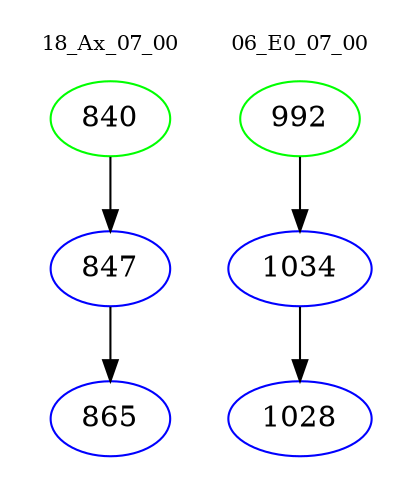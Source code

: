 digraph{
subgraph cluster_0 {
color = white
label = "18_Ax_07_00";
fontsize=10;
T0_840 [label="840", color="green"]
T0_840 -> T0_847 [color="black"]
T0_847 [label="847", color="blue"]
T0_847 -> T0_865 [color="black"]
T0_865 [label="865", color="blue"]
}
subgraph cluster_1 {
color = white
label = "06_E0_07_00";
fontsize=10;
T1_992 [label="992", color="green"]
T1_992 -> T1_1034 [color="black"]
T1_1034 [label="1034", color="blue"]
T1_1034 -> T1_1028 [color="black"]
T1_1028 [label="1028", color="blue"]
}
}
